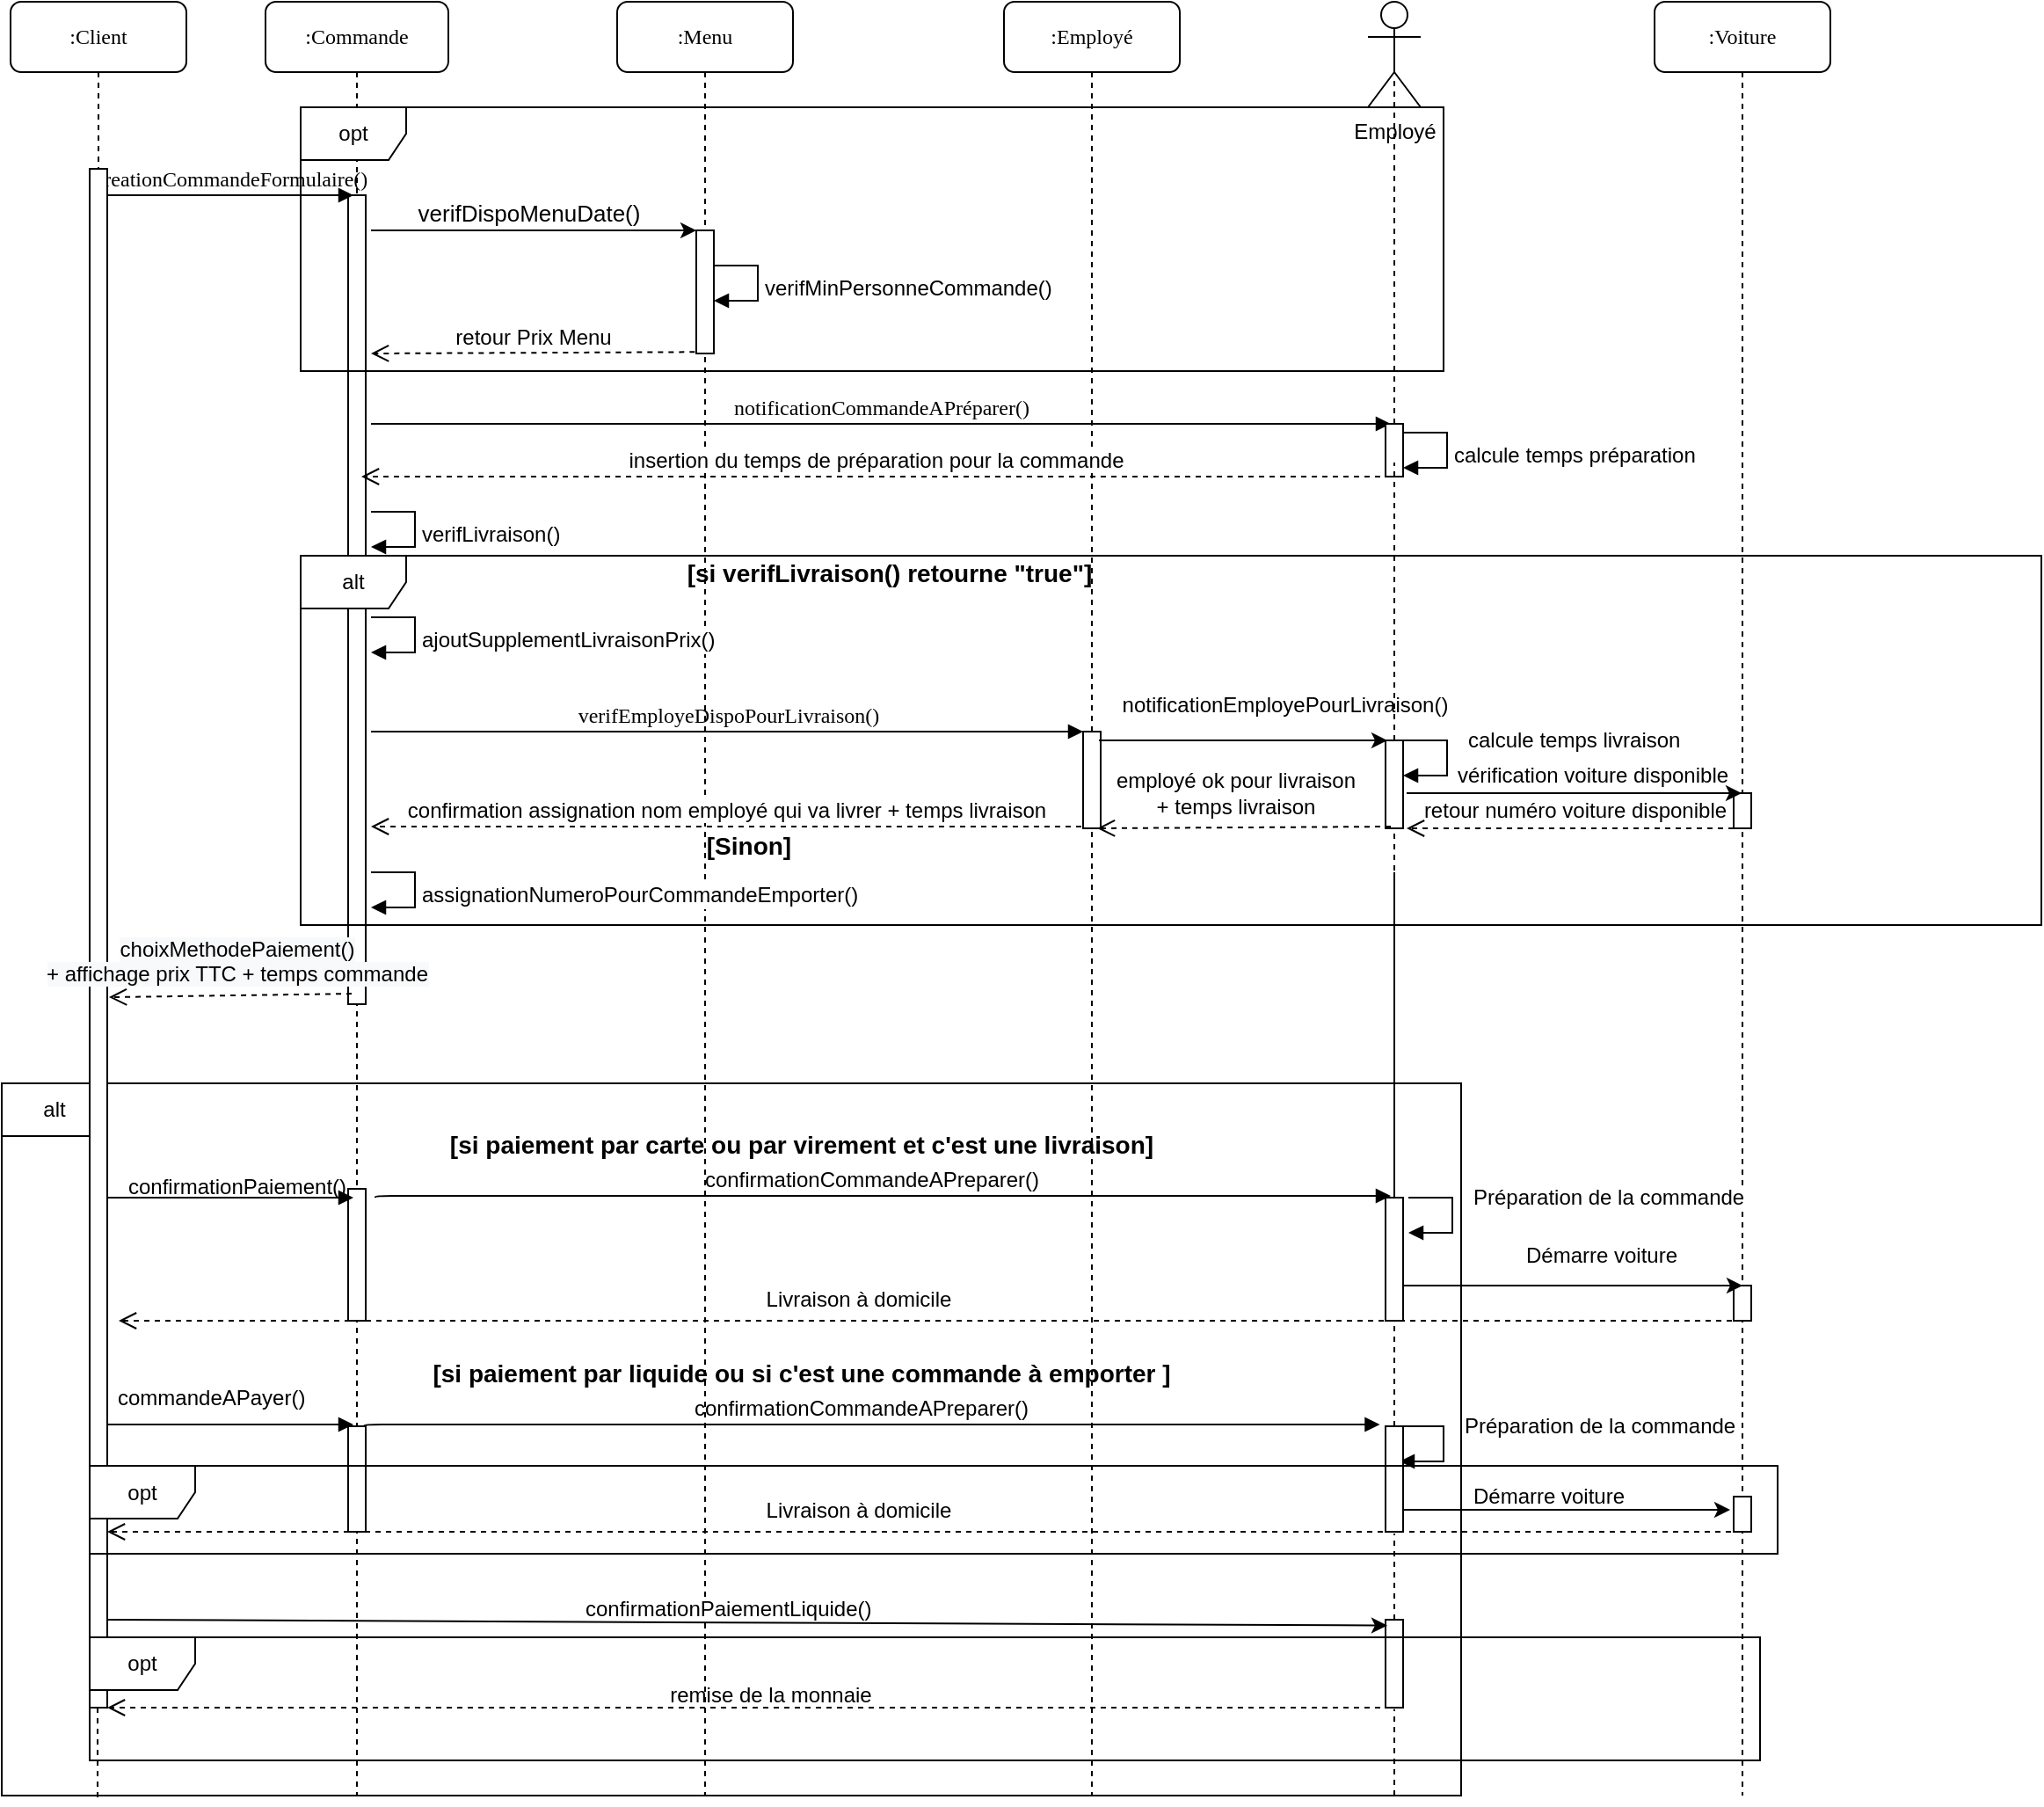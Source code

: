 <mxfile version="14.4.9" type="github">
  <diagram name="Page-1" id="13e1069c-82ec-6db2-03f1-153e76fe0fe0">
    <mxGraphModel dx="981" dy="526" grid="1" gridSize="10" guides="1" tooltips="1" connect="1" arrows="1" fold="1" page="1" pageScale="1" pageWidth="827" pageHeight="1169" background="#ffffff" math="0" shadow="0">
      <root>
        <mxCell id="0" />
        <mxCell id="1" parent="0" />
        <mxCell id="tNndhrwOQ5jODoIzb9KM-20" value="" style="endArrow=none;dashed=1;html=1;exitX=0.486;exitY=0.999;exitDx=0;exitDy=0;exitPerimeter=0;" parent="1" edge="1">
          <mxGeometry width="50" height="50" relative="1" as="geometry">
            <mxPoint x="74.86" y="899.795" as="sourcePoint" />
            <mxPoint x="74.31" y="990" as="targetPoint" />
          </mxGeometry>
        </mxCell>
        <mxCell id="tNndhrwOQ5jODoIzb9KM-23" value=":Client" style="shape=umlLifeline;perimeter=lifelinePerimeter;whiteSpace=wrap;html=1;container=1;collapsible=0;recursiveResize=0;outlineConnect=0;rounded=1;shadow=0;comic=0;labelBackgroundColor=none;strokeWidth=1;fontFamily=Verdana;fontSize=12;align=center;" parent="1" vertex="1">
          <mxGeometry x="25" y="70" width="100" height="690" as="geometry" />
        </mxCell>
        <mxCell id="tNndhrwOQ5jODoIzb9KM-24" value="" style="html=1;points=[];perimeter=orthogonalPerimeter;" parent="tNndhrwOQ5jODoIzb9KM-23" vertex="1">
          <mxGeometry x="45" y="450" width="10" height="20" as="geometry" />
        </mxCell>
        <mxCell id="_CNvDfxLPx1KFOB0ygyv-52" value="alt" style="shape=umlFrame;whiteSpace=wrap;html=1;" parent="1" vertex="1">
          <mxGeometry x="20" y="685" width="830" height="405" as="geometry" />
        </mxCell>
        <mxCell id="_CNvDfxLPx1KFOB0ygyv-53" value="&lt;span style=&quot;font-size: 14px&quot;&gt;&lt;b&gt;[si paiement par carte ou par virement et c&#39;est une livraison]&lt;/b&gt;&lt;/span&gt;" style="text;html=1;strokeColor=none;fillColor=none;align=center;verticalAlign=middle;whiteSpace=wrap;rounded=0;" parent="1" vertex="1">
          <mxGeometry x="220" y="710" width="510" height="20" as="geometry" />
        </mxCell>
        <mxCell id="7baba1c4bc27f4b0-2" value=":Commande" style="shape=umlLifeline;perimeter=lifelinePerimeter;whiteSpace=wrap;html=1;container=1;collapsible=0;recursiveResize=0;outlineConnect=0;rounded=1;shadow=0;comic=0;labelBackgroundColor=none;strokeWidth=1;fontFamily=Verdana;fontSize=12;align=center;" parent="1" vertex="1">
          <mxGeometry x="170" y="70" width="104" height="1020" as="geometry" />
        </mxCell>
        <mxCell id="tXjSpjRW7CRqGUorNea_-64" value="" style="html=1;points=[];perimeter=orthogonalPerimeter;rounded=0;shadow=0;comic=0;labelBackgroundColor=none;strokeWidth=1;fontFamily=Verdana;fontSize=12;align=center;" parent="7baba1c4bc27f4b0-2" vertex="1">
          <mxGeometry x="47" y="110" width="10" height="460" as="geometry" />
        </mxCell>
        <mxCell id="tNndhrwOQ5jODoIzb9KM-62" value="" style="html=1;points=[];perimeter=orthogonalPerimeter;" parent="7baba1c4bc27f4b0-2" vertex="1">
          <mxGeometry x="47" y="810" width="10" height="60" as="geometry" />
        </mxCell>
        <mxCell id="7baba1c4bc27f4b0-3" value=":Menu" style="shape=umlLifeline;perimeter=lifelinePerimeter;whiteSpace=wrap;html=1;container=1;collapsible=0;recursiveResize=0;outlineConnect=0;rounded=1;shadow=0;comic=0;labelBackgroundColor=none;strokeWidth=1;fontFamily=Verdana;fontSize=12;align=center;" parent="1" vertex="1">
          <mxGeometry x="370" y="70" width="100" height="1020" as="geometry" />
        </mxCell>
        <mxCell id="7baba1c4bc27f4b0-13" value="" style="html=1;points=[];perimeter=orthogonalPerimeter;rounded=0;shadow=0;comic=0;labelBackgroundColor=none;strokeWidth=1;fontFamily=Verdana;fontSize=12;align=center;" parent="7baba1c4bc27f4b0-3" vertex="1">
          <mxGeometry x="45" y="130" width="10" height="70" as="geometry" />
        </mxCell>
        <mxCell id="tXjSpjRW7CRqGUorNea_-12" value="creationCommandeFormulaire()" style="html=1;verticalAlign=bottom;endArrow=block;labelBackgroundColor=none;fontFamily=Verdana;fontSize=12;edgeStyle=elbowEdgeStyle;elbow=vertical;" parent="1" edge="1">
          <mxGeometry relative="1" as="geometry">
            <mxPoint x="80" y="180" as="sourcePoint" />
            <mxPoint x="220" y="180" as="targetPoint" />
          </mxGeometry>
        </mxCell>
        <mxCell id="tXjSpjRW7CRqGUorNea_-13" value="" style="html=1;points=[];perimeter=orthogonalPerimeter;rounded=0;shadow=0;comic=0;labelBackgroundColor=none;strokeWidth=1;fontFamily=Verdana;fontSize=12;align=center;" parent="1" vertex="1">
          <mxGeometry x="70" y="165" width="10" height="875" as="geometry" />
        </mxCell>
        <mxCell id="tXjSpjRW7CRqGUorNea_-69" value="" style="endArrow=classic;html=1;fontSize=13;exitX=1.1;exitY=0;exitDx=0;exitDy=0;exitPerimeter=0;" parent="1" target="7baba1c4bc27f4b0-13" edge="1">
          <mxGeometry width="50" height="50" relative="1" as="geometry">
            <mxPoint x="230" y="200" as="sourcePoint" />
            <mxPoint x="384" y="200" as="targetPoint" />
          </mxGeometry>
        </mxCell>
        <mxCell id="tXjSpjRW7CRqGUorNea_-78" value="verifDispoMenuDate()" style="text;html=1;strokeColor=none;fillColor=none;align=center;verticalAlign=middle;whiteSpace=wrap;rounded=0;fontSize=13;" parent="1" vertex="1">
          <mxGeometry x="300" y="180" width="40" height="20" as="geometry" />
        </mxCell>
        <mxCell id="tXjSpjRW7CRqGUorNea_-83" value="verifMinPersonneCommande()" style="edgeStyle=orthogonalEdgeStyle;html=1;align=left;spacingLeft=2;endArrow=block;rounded=0;entryX=1;entryY=0;fontSize=12;" parent="1" edge="1">
          <mxGeometry x="0.067" relative="1" as="geometry">
            <mxPoint x="425" y="220" as="sourcePoint" />
            <Array as="points">
              <mxPoint x="450" y="220" />
            </Array>
            <mxPoint x="425" y="240" as="targetPoint" />
            <mxPoint as="offset" />
          </mxGeometry>
        </mxCell>
        <mxCell id="tXjSpjRW7CRqGUorNea_-86" value="retour Prix Menu" style="html=1;verticalAlign=bottom;endArrow=open;dashed=1;endSize=8;fontSize=12;exitX=-0.083;exitY=0.988;exitDx=0;exitDy=0;exitPerimeter=0;" parent="1" source="7baba1c4bc27f4b0-13" edge="1">
          <mxGeometry relative="1" as="geometry">
            <mxPoint x="650" y="330" as="sourcePoint" />
            <mxPoint x="230" y="270" as="targetPoint" />
          </mxGeometry>
        </mxCell>
        <mxCell id="tXjSpjRW7CRqGUorNea_-90" value="alt" style="shape=umlFrame;whiteSpace=wrap;html=1;" parent="1" vertex="1">
          <mxGeometry x="190" y="385" width="990" height="210" as="geometry" />
        </mxCell>
        <mxCell id="_CNvDfxLPx1KFOB0ygyv-1" value="&lt;span style=&quot;font-size: 14px&quot;&gt;&lt;b&gt;[si verifLivraison() retourne &quot;true&quot;]&lt;/b&gt;&lt;/span&gt;" style="text;html=1;strokeColor=none;fillColor=none;align=center;verticalAlign=middle;whiteSpace=wrap;rounded=0;" parent="1" vertex="1">
          <mxGeometry x="270" y="385" width="510" height="20" as="geometry" />
        </mxCell>
        <mxCell id="_CNvDfxLPx1KFOB0ygyv-3" value="ajoutSupplementLivraisonPrix()" style="edgeStyle=orthogonalEdgeStyle;html=1;align=left;spacingLeft=2;endArrow=block;rounded=0;entryX=1;entryY=0;fontSize=12;" parent="1" edge="1">
          <mxGeometry x="0.067" relative="1" as="geometry">
            <mxPoint x="230" y="420" as="sourcePoint" />
            <Array as="points">
              <mxPoint x="255" y="420" />
            </Array>
            <mxPoint x="230" y="440" as="targetPoint" />
            <mxPoint as="offset" />
          </mxGeometry>
        </mxCell>
        <mxCell id="_CNvDfxLPx1KFOB0ygyv-4" value="&lt;span style=&quot;font-size: 14px&quot;&gt;&lt;b&gt;[Sinon]&lt;/b&gt;&lt;/span&gt;" style="text;html=1;strokeColor=none;fillColor=none;align=center;verticalAlign=middle;whiteSpace=wrap;rounded=0;" parent="1" vertex="1">
          <mxGeometry x="230" y="540" width="430" height="20" as="geometry" />
        </mxCell>
        <mxCell id="_CNvDfxLPx1KFOB0ygyv-5" value=":Employé" style="shape=umlLifeline;perimeter=lifelinePerimeter;whiteSpace=wrap;html=1;container=1;collapsible=0;recursiveResize=0;outlineConnect=0;rounded=1;shadow=0;comic=0;labelBackgroundColor=none;strokeWidth=1;fontFamily=Verdana;fontSize=12;align=center;" parent="1" vertex="1">
          <mxGeometry x="590" y="70" width="100" height="1020" as="geometry" />
        </mxCell>
        <mxCell id="_CNvDfxLPx1KFOB0ygyv-8" value="" style="html=1;points=[];perimeter=orthogonalPerimeter;" parent="_CNvDfxLPx1KFOB0ygyv-5" vertex="1">
          <mxGeometry x="45" y="415" width="10" height="55" as="geometry" />
        </mxCell>
        <mxCell id="_CNvDfxLPx1KFOB0ygyv-6" value="verifEmployeDispoPourLivraison()" style="html=1;verticalAlign=bottom;endArrow=block;labelBackgroundColor=none;fontFamily=Verdana;fontSize=12;edgeStyle=elbowEdgeStyle;elbow=vertical;entryX=0;entryY=0;entryDx=0;entryDy=0;entryPerimeter=0;" parent="1" target="_CNvDfxLPx1KFOB0ygyv-8" edge="1">
          <mxGeometry relative="1" as="geometry">
            <mxPoint x="230" y="485" as="sourcePoint" />
            <mxPoint x="370" y="485" as="targetPoint" />
          </mxGeometry>
        </mxCell>
        <mxCell id="_CNvDfxLPx1KFOB0ygyv-9" value="verifLivraison()" style="edgeStyle=orthogonalEdgeStyle;html=1;align=left;spacingLeft=2;endArrow=block;rounded=0;entryX=1;entryY=0;fontSize=12;" parent="1" edge="1">
          <mxGeometry x="0.067" relative="1" as="geometry">
            <mxPoint x="230" y="360" as="sourcePoint" />
            <Array as="points">
              <mxPoint x="255" y="360" />
            </Array>
            <mxPoint x="230" y="380" as="targetPoint" />
            <mxPoint as="offset" />
          </mxGeometry>
        </mxCell>
        <mxCell id="_CNvDfxLPx1KFOB0ygyv-10" value="confirmation assignation nom employé qui va livrer + temps livraison" style="html=1;verticalAlign=bottom;endArrow=open;dashed=1;endSize=8;fontSize=12;" parent="1" edge="1">
          <mxGeometry relative="1" as="geometry">
            <mxPoint x="634" y="539" as="sourcePoint" />
            <mxPoint x="230" y="539" as="targetPoint" />
          </mxGeometry>
        </mxCell>
        <mxCell id="_CNvDfxLPx1KFOB0ygyv-17" value="Employé" style="shape=umlActor;verticalLabelPosition=bottom;verticalAlign=top;html=1;" parent="1" vertex="1">
          <mxGeometry x="797" y="70" width="30" height="60" as="geometry" />
        </mxCell>
        <mxCell id="_CNvDfxLPx1KFOB0ygyv-18" value="" style="endArrow=none;dashed=1;html=1;entryX=0.5;entryY=0.733;entryDx=0;entryDy=0;entryPerimeter=0;" parent="1" source="_CNvDfxLPx1KFOB0ygyv-42" target="_CNvDfxLPx1KFOB0ygyv-17" edge="1">
          <mxGeometry width="50" height="50" relative="1" as="geometry">
            <mxPoint x="812" y="760" as="sourcePoint" />
            <mxPoint x="750" y="360" as="targetPoint" />
          </mxGeometry>
        </mxCell>
        <mxCell id="_CNvDfxLPx1KFOB0ygyv-19" value="" style="endArrow=classic;html=1;entryX=0.1;entryY=0;entryDx=0;entryDy=0;entryPerimeter=0;" parent="1" target="_CNvDfxLPx1KFOB0ygyv-20" edge="1">
          <mxGeometry width="50" height="50" relative="1" as="geometry">
            <mxPoint x="644" y="490" as="sourcePoint" />
            <mxPoint x="810" y="495" as="targetPoint" />
          </mxGeometry>
        </mxCell>
        <mxCell id="_CNvDfxLPx1KFOB0ygyv-20" value="" style="html=1;points=[];perimeter=orthogonalPerimeter;" parent="1" vertex="1">
          <mxGeometry x="807" y="490" width="10" height="50" as="geometry" />
        </mxCell>
        <mxCell id="_CNvDfxLPx1KFOB0ygyv-21" value="" style="endArrow=none;dashed=1;html=1;" parent="1" source="tNndhrwOQ5jODoIzb9KM-42" target="_CNvDfxLPx1KFOB0ygyv-20" edge="1">
          <mxGeometry width="50" height="50" relative="1" as="geometry">
            <mxPoint x="812" y="980" as="sourcePoint" />
            <mxPoint x="812" y="520" as="targetPoint" />
            <Array as="points" />
          </mxGeometry>
        </mxCell>
        <mxCell id="_CNvDfxLPx1KFOB0ygyv-22" value="" style="html=1;verticalAlign=bottom;endArrow=open;dashed=1;endSize=8;fontSize=12;exitX=-0.083;exitY=0.988;exitDx=0;exitDy=0;exitPerimeter=0;" parent="1" edge="1">
          <mxGeometry relative="1" as="geometry">
            <mxPoint x="810" y="539.0" as="sourcePoint" />
            <mxPoint x="643" y="540" as="targetPoint" />
          </mxGeometry>
        </mxCell>
        <mxCell id="_CNvDfxLPx1KFOB0ygyv-24" value="notificationEmployePourLivraison()" style="text;html=1;strokeColor=none;fillColor=none;align=center;verticalAlign=middle;whiteSpace=wrap;rounded=0;" parent="1" vertex="1">
          <mxGeometry x="690" y="460" width="120" height="20" as="geometry" />
        </mxCell>
        <mxCell id="_CNvDfxLPx1KFOB0ygyv-33" value="calcule temps préparation" style="edgeStyle=orthogonalEdgeStyle;html=1;align=left;spacingLeft=2;endArrow=block;rounded=0;entryX=1;entryY=0;fontSize=12;" parent="1" edge="1">
          <mxGeometry x="0.067" relative="1" as="geometry">
            <mxPoint x="817" y="315" as="sourcePoint" />
            <Array as="points">
              <mxPoint x="842" y="315" />
            </Array>
            <mxPoint x="817" y="335" as="targetPoint" />
            <mxPoint as="offset" />
          </mxGeometry>
        </mxCell>
        <mxCell id="_CNvDfxLPx1KFOB0ygyv-35" value="employé ok pour livraison&lt;br&gt;+ temps livraison" style="text;html=1;strokeColor=none;fillColor=none;align=center;verticalAlign=middle;whiteSpace=wrap;rounded=0;" parent="1" vertex="1">
          <mxGeometry x="647" y="510" width="150" height="20" as="geometry" />
        </mxCell>
        <mxCell id="_CNvDfxLPx1KFOB0ygyv-37" value="assignationNumeroPourCommandeEmporter()" style="edgeStyle=orthogonalEdgeStyle;html=1;align=left;spacingLeft=2;endArrow=block;rounded=0;entryX=1;entryY=0;fontSize=12;" parent="1" edge="1">
          <mxGeometry x="0.067" relative="1" as="geometry">
            <mxPoint x="230" y="565" as="sourcePoint" />
            <Array as="points">
              <mxPoint x="255" y="565" />
            </Array>
            <mxPoint x="230" y="585" as="targetPoint" />
            <mxPoint as="offset" />
          </mxGeometry>
        </mxCell>
        <mxCell id="_CNvDfxLPx1KFOB0ygyv-39" value="notificationCommandeAPréparer()" style="html=1;verticalAlign=bottom;endArrow=block;labelBackgroundColor=none;fontFamily=Verdana;fontSize=12;edgeStyle=elbowEdgeStyle;elbow=vertical;" parent="1" edge="1">
          <mxGeometry relative="1" as="geometry">
            <mxPoint x="230" y="310" as="sourcePoint" />
            <mxPoint x="810" y="310" as="targetPoint" />
          </mxGeometry>
        </mxCell>
        <mxCell id="_CNvDfxLPx1KFOB0ygyv-41" value="insertion du temps de préparation pour la commande" style="html=1;verticalAlign=bottom;endArrow=open;dashed=1;endSize=8;fontSize=12;exitX=-0.083;exitY=0.988;exitDx=0;exitDy=0;exitPerimeter=0;" parent="1" edge="1">
          <mxGeometry relative="1" as="geometry">
            <mxPoint x="810" y="340" as="sourcePoint" />
            <mxPoint x="224.5" y="340" as="targetPoint" />
          </mxGeometry>
        </mxCell>
        <mxCell id="_CNvDfxLPx1KFOB0ygyv-42" value="" style="html=1;points=[];perimeter=orthogonalPerimeter;rounded=0;shadow=0;comic=0;labelBackgroundColor=none;strokeWidth=1;fontFamily=Verdana;fontSize=12;align=center;" parent="1" vertex="1">
          <mxGeometry x="807" y="310" width="10" height="30" as="geometry" />
        </mxCell>
        <mxCell id="_CNvDfxLPx1KFOB0ygyv-43" value="" style="endArrow=none;dashed=1;html=1;entryX=0.5;entryY=0.733;entryDx=0;entryDy=0;entryPerimeter=0;" parent="1" source="_CNvDfxLPx1KFOB0ygyv-20" target="_CNvDfxLPx1KFOB0ygyv-42" edge="1">
          <mxGeometry width="50" height="50" relative="1" as="geometry">
            <mxPoint x="812" y="495" as="sourcePoint" />
            <mxPoint x="812" y="113.98" as="targetPoint" />
          </mxGeometry>
        </mxCell>
        <mxCell id="_CNvDfxLPx1KFOB0ygyv-44" value="calcule temps livraison" style="edgeStyle=orthogonalEdgeStyle;html=1;align=left;spacingLeft=2;endArrow=block;rounded=0;entryX=1;entryY=0;fontSize=12;" parent="1" edge="1">
          <mxGeometry x="-0.286" y="8" relative="1" as="geometry">
            <mxPoint x="817" y="490" as="sourcePoint" />
            <Array as="points">
              <mxPoint x="842" y="490" />
            </Array>
            <mxPoint x="817" y="510" as="targetPoint" />
            <mxPoint as="offset" />
          </mxGeometry>
        </mxCell>
        <mxCell id="tXjSpjRW7CRqGUorNea_-42" value="opt" style="shape=umlFrame;whiteSpace=wrap;html=1;" parent="1" vertex="1">
          <mxGeometry x="190" y="130" width="650" height="150" as="geometry" />
        </mxCell>
        <mxCell id="_CNvDfxLPx1KFOB0ygyv-58" value="&lt;span style=&quot;font-size: 14px&quot;&gt;&lt;b&gt;[si paiement par liquide ou si c&#39;est une commande à emporter ]&lt;/b&gt;&lt;/span&gt;" style="text;html=1;strokeColor=none;fillColor=none;align=center;verticalAlign=middle;whiteSpace=wrap;rounded=0;" parent="1" vertex="1">
          <mxGeometry x="220" y="840" width="510" height="20" as="geometry" />
        </mxCell>
        <mxCell id="tNndhrwOQ5jODoIzb9KM-1" value=":Voiture" style="shape=umlLifeline;perimeter=lifelinePerimeter;whiteSpace=wrap;html=1;container=1;collapsible=0;recursiveResize=0;outlineConnect=0;rounded=1;shadow=0;comic=0;labelBackgroundColor=none;strokeWidth=1;fontFamily=Verdana;fontSize=12;align=center;" parent="1" vertex="1">
          <mxGeometry x="960" y="70" width="100" height="1020" as="geometry" />
        </mxCell>
        <mxCell id="tNndhrwOQ5jODoIzb9KM-2" value="" style="html=1;points=[];perimeter=orthogonalPerimeter;" parent="tNndhrwOQ5jODoIzb9KM-1" vertex="1">
          <mxGeometry x="45" y="450" width="10" height="20" as="geometry" />
        </mxCell>
        <mxCell id="tNndhrwOQ5jODoIzb9KM-59" value="" style="html=1;points=[];perimeter=orthogonalPerimeter;" parent="tNndhrwOQ5jODoIzb9KM-1" vertex="1">
          <mxGeometry x="45" y="730" width="10" height="20" as="geometry" />
        </mxCell>
        <mxCell id="tNndhrwOQ5jODoIzb9KM-68" value="" style="html=1;points=[];perimeter=orthogonalPerimeter;" parent="tNndhrwOQ5jODoIzb9KM-1" vertex="1">
          <mxGeometry x="45" y="850" width="10" height="20" as="geometry" />
        </mxCell>
        <mxCell id="tNndhrwOQ5jODoIzb9KM-3" value="" style="endArrow=classic;html=1;" parent="1" target="tNndhrwOQ5jODoIzb9KM-1" edge="1">
          <mxGeometry width="50" height="50" relative="1" as="geometry">
            <mxPoint x="819" y="520" as="sourcePoint" />
            <mxPoint x="750" y="370" as="targetPoint" />
          </mxGeometry>
        </mxCell>
        <mxCell id="tNndhrwOQ5jODoIzb9KM-4" value="vérification voiture disponible" style="text;html=1;strokeColor=none;fillColor=none;align=center;verticalAlign=middle;whiteSpace=wrap;rounded=0;" parent="1" vertex="1">
          <mxGeometry x="840" y="500" width="170" height="20" as="geometry" />
        </mxCell>
        <mxCell id="tNndhrwOQ5jODoIzb9KM-5" value="" style="html=1;verticalAlign=bottom;endArrow=open;dashed=1;endSize=8;fontSize=12;exitX=0;exitY=1;exitDx=0;exitDy=0;exitPerimeter=0;entryX=1.2;entryY=1;entryDx=0;entryDy=0;entryPerimeter=0;" parent="1" source="tNndhrwOQ5jODoIzb9KM-2" target="_CNvDfxLPx1KFOB0ygyv-20" edge="1">
          <mxGeometry relative="1" as="geometry">
            <mxPoint x="820" y="549" as="sourcePoint" />
            <mxPoint x="653" y="550" as="targetPoint" />
          </mxGeometry>
        </mxCell>
        <mxCell id="tNndhrwOQ5jODoIzb9KM-6" value="retour numéro voiture disponible" style="text;html=1;strokeColor=none;fillColor=none;align=center;verticalAlign=middle;whiteSpace=wrap;rounded=0;" parent="1" vertex="1">
          <mxGeometry x="820" y="520" width="190" height="20" as="geometry" />
        </mxCell>
        <mxCell id="_CNvDfxLPx1KFOB0ygyv-60" value="&lt;font face=&quot;helvetica&quot;&gt;&lt;span style=&quot;background-color: rgb(255 , 255 , 255)&quot;&gt;confirmationPaiement()&lt;/span&gt;&lt;/font&gt;" style="text;whiteSpace=wrap;html=1;" parent="1" vertex="1">
          <mxGeometry x="90" y="730" width="190" height="20" as="geometry" />
        </mxCell>
        <mxCell id="tNndhrwOQ5jODoIzb9KM-13" value="" style="endArrow=none;dashed=1;html=1;" parent="1" edge="1">
          <mxGeometry width="50" height="50" relative="1" as="geometry">
            <mxPoint x="80" y="910" as="sourcePoint" />
            <mxPoint x="80" y="910" as="targetPoint" />
          </mxGeometry>
        </mxCell>
        <mxCell id="tNndhrwOQ5jODoIzb9KM-19" value="" style="html=1;verticalAlign=bottom;endArrow=open;dashed=1;endSize=8;fontSize=12;exitX=0.993;exitY=0.613;exitDx=0;exitDy=0;exitPerimeter=0;entryX=0.007;entryY=0.638;entryDx=0;entryDy=0;entryPerimeter=0;" parent="1" edge="1">
          <mxGeometry relative="1" as="geometry">
            <mxPoint x="219.02" y="634.04" as="sourcePoint" />
            <mxPoint x="80.98" y="636.04" as="targetPoint" />
          </mxGeometry>
        </mxCell>
        <mxCell id="tNndhrwOQ5jODoIzb9KM-27" value="" style="html=1;verticalAlign=bottom;endArrow=block;labelBackgroundColor=none;fontFamily=Verdana;fontSize=12;edgeStyle=elbowEdgeStyle;elbow=vertical;" parent="1" edge="1">
          <mxGeometry relative="1" as="geometry">
            <mxPoint x="80" y="879" as="sourcePoint" />
            <mxPoint x="220" y="879" as="targetPoint" />
          </mxGeometry>
        </mxCell>
        <mxCell id="tNndhrwOQ5jODoIzb9KM-33" value="&lt;font face=&quot;helvetica&quot;&gt;&lt;span style=&quot;background-color: rgb(255 , 255 , 255)&quot;&gt;commandeAPayer()&lt;/span&gt;&lt;/font&gt;" style="text;whiteSpace=wrap;html=1;" parent="1" vertex="1">
          <mxGeometry x="84" y="850" width="190" height="20" as="geometry" />
        </mxCell>
        <mxCell id="tNndhrwOQ5jODoIzb9KM-36" value="" style="html=1;points=[];perimeter=orthogonalPerimeter;" parent="1" vertex="1">
          <mxGeometry x="217" y="745" width="10" height="75" as="geometry" />
        </mxCell>
        <mxCell id="tNndhrwOQ5jODoIzb9KM-37" value="" style="html=1;verticalAlign=bottom;endArrow=block;labelBackgroundColor=none;fontFamily=Verdana;fontSize=12;edgeStyle=elbowEdgeStyle;elbow=vertical;" parent="1" edge="1">
          <mxGeometry relative="1" as="geometry">
            <mxPoint x="80" y="750" as="sourcePoint" />
            <mxPoint x="220" y="750" as="targetPoint" />
          </mxGeometry>
        </mxCell>
        <mxCell id="tNndhrwOQ5jODoIzb9KM-44" value="" style="endArrow=none;dashed=1;html=1;" parent="1" source="tNndhrwOQ5jODoIzb9KM-66" target="tNndhrwOQ5jODoIzb9KM-42" edge="1">
          <mxGeometry width="50" height="50" relative="1" as="geometry">
            <mxPoint x="812" y="970" as="sourcePoint" />
            <mxPoint x="812" y="540" as="targetPoint" />
            <Array as="points">
              <mxPoint x="812" y="560" />
            </Array>
          </mxGeometry>
        </mxCell>
        <mxCell id="tNndhrwOQ5jODoIzb9KM-45" value="" style="html=1;verticalAlign=bottom;endArrow=block;labelBackgroundColor=none;fontFamily=Verdana;fontSize=12;edgeStyle=elbowEdgeStyle;elbow=vertical;exitX=0.75;exitY=1;exitDx=0;exitDy=0;entryX=0.3;entryY=-0.018;entryDx=0;entryDy=0;entryPerimeter=0;" parent="1" source="_CNvDfxLPx1KFOB0ygyv-60" target="tNndhrwOQ5jODoIzb9KM-42" edge="1">
          <mxGeometry relative="1" as="geometry">
            <mxPoint x="240" y="750" as="sourcePoint" />
            <mxPoint x="770" y="749" as="targetPoint" />
            <Array as="points">
              <mxPoint x="700" y="749" />
            </Array>
          </mxGeometry>
        </mxCell>
        <mxCell id="tNndhrwOQ5jODoIzb9KM-42" value="" style="html=1;points=[];perimeter=orthogonalPerimeter;" parent="1" vertex="1">
          <mxGeometry x="807" y="750" width="10" height="70" as="geometry" />
        </mxCell>
        <mxCell id="tNndhrwOQ5jODoIzb9KM-47" value="confirmationCommandeAPreparer()" style="text;html=1;strokeColor=none;fillColor=none;align=center;verticalAlign=middle;whiteSpace=wrap;rounded=0;" parent="1" vertex="1">
          <mxGeometry x="410" y="730" width="210" height="20" as="geometry" />
        </mxCell>
        <mxCell id="tNndhrwOQ5jODoIzb9KM-48" value="&lt;span style=&quot;color: rgb(0, 0, 0); font-family: helvetica; font-size: 12px; font-style: normal; font-weight: 400; letter-spacing: normal; text-indent: 0px; text-transform: none; word-spacing: 0px; background-color: rgb(248, 249, 250); display: inline; float: none;&quot;&gt;choixMethodePaiement()&lt;/span&gt;&lt;br style=&quot;color: rgb(0, 0, 0); font-family: helvetica; font-size: 12px; font-style: normal; font-weight: 400; letter-spacing: normal; text-indent: 0px; text-transform: none; word-spacing: 0px; background-color: rgb(248, 249, 250);&quot;&gt;&lt;span style=&quot;color: rgb(0, 0, 0); font-family: helvetica; font-size: 12px; font-style: normal; font-weight: 400; letter-spacing: normal; text-indent: 0px; text-transform: none; word-spacing: 0px; background-color: rgb(248, 249, 250); display: inline; float: none;&quot;&gt;+ affichage prix TTC + temps commande&lt;/span&gt;" style="text;whiteSpace=wrap;html=1;align=center;" parent="1" vertex="1">
          <mxGeometry x="34" y="595" width="240" height="40" as="geometry" />
        </mxCell>
        <mxCell id="tNndhrwOQ5jODoIzb9KM-49" value="Préparation de la commande" style="edgeStyle=orthogonalEdgeStyle;html=1;align=left;spacingLeft=2;endArrow=block;rounded=0;entryX=1;entryY=0;fontSize=12;" parent="1" edge="1">
          <mxGeometry x="-0.286" y="8" relative="1" as="geometry">
            <mxPoint x="820" y="750" as="sourcePoint" />
            <Array as="points">
              <mxPoint x="845" y="750" />
            </Array>
            <mxPoint x="820" y="770" as="targetPoint" />
            <mxPoint as="offset" />
          </mxGeometry>
        </mxCell>
        <mxCell id="tNndhrwOQ5jODoIzb9KM-53" value="" style="endArrow=classic;html=1;" parent="1" edge="1">
          <mxGeometry width="50" height="50" relative="1" as="geometry">
            <mxPoint x="817" y="800" as="sourcePoint" />
            <mxPoint x="1010" y="800" as="targetPoint" />
          </mxGeometry>
        </mxCell>
        <mxCell id="tNndhrwOQ5jODoIzb9KM-58" value="Démarre voiture" style="text;html=1;strokeColor=none;fillColor=none;align=center;verticalAlign=middle;whiteSpace=wrap;rounded=0;" parent="1" vertex="1">
          <mxGeometry x="810" y="772.5" width="240" height="20" as="geometry" />
        </mxCell>
        <mxCell id="tNndhrwOQ5jODoIzb9KM-61" value="Livraison à domicile" style="text;html=1;strokeColor=none;fillColor=none;align=center;verticalAlign=middle;whiteSpace=wrap;rounded=0;" parent="1" vertex="1">
          <mxGeometry x="440" y="800" width="135" height="15" as="geometry" />
        </mxCell>
        <mxCell id="tNndhrwOQ5jODoIzb9KM-63" value="" style="html=1;verticalAlign=bottom;endArrow=open;dashed=1;endSize=8;fontSize=12;entryX=1.6;entryY=0.888;entryDx=0;entryDy=0;entryPerimeter=0;" parent="1" edge="1">
          <mxGeometry relative="1" as="geometry">
            <mxPoint x="1010" y="820.0" as="sourcePoint" />
            <mxPoint x="86.5" y="820.0" as="targetPoint" />
          </mxGeometry>
        </mxCell>
        <mxCell id="tNndhrwOQ5jODoIzb9KM-64" value="" style="html=1;verticalAlign=bottom;endArrow=block;labelBackgroundColor=none;fontFamily=Verdana;fontSize=12;edgeStyle=elbowEdgeStyle;elbow=vertical;exitX=0.75;exitY=1;exitDx=0;exitDy=0;entryX=0.3;entryY=-0.018;entryDx=0;entryDy=0;entryPerimeter=0;" parent="1" edge="1">
          <mxGeometry relative="1" as="geometry">
            <mxPoint x="226.25" y="880" as="sourcePoint" />
            <mxPoint x="803.75" y="878.74" as="targetPoint" />
            <Array as="points">
              <mxPoint x="693.75" y="879" />
            </Array>
          </mxGeometry>
        </mxCell>
        <mxCell id="tNndhrwOQ5jODoIzb9KM-65" value="confirmationCommandeAPreparer()" style="text;html=1;strokeColor=none;fillColor=none;align=center;verticalAlign=middle;whiteSpace=wrap;rounded=0;" parent="1" vertex="1">
          <mxGeometry x="403.75" y="860" width="210" height="20" as="geometry" />
        </mxCell>
        <mxCell id="tNndhrwOQ5jODoIzb9KM-67" value="Préparation de la commande" style="edgeStyle=orthogonalEdgeStyle;html=1;align=left;spacingLeft=2;endArrow=block;rounded=0;entryX=1;entryY=0;fontSize=12;" parent="1" edge="1">
          <mxGeometry x="-0.286" y="8" relative="1" as="geometry">
            <mxPoint x="815" y="880" as="sourcePoint" />
            <Array as="points">
              <mxPoint x="840" y="880" />
            </Array>
            <mxPoint x="815" y="900" as="targetPoint" />
            <mxPoint as="offset" />
          </mxGeometry>
        </mxCell>
        <mxCell id="tNndhrwOQ5jODoIzb9KM-70" value="" style="endArrow=classic;html=1;" parent="1" edge="1">
          <mxGeometry width="50" height="50" relative="1" as="geometry">
            <mxPoint x="810" y="927.5" as="sourcePoint" />
            <mxPoint x="1003" y="927.5" as="targetPoint" />
          </mxGeometry>
        </mxCell>
        <mxCell id="tNndhrwOQ5jODoIzb9KM-71" value="" style="html=1;verticalAlign=bottom;endArrow=open;dashed=1;endSize=8;fontSize=12;entryX=1.6;entryY=0.888;entryDx=0;entryDy=0;entryPerimeter=0;" parent="1" edge="1">
          <mxGeometry relative="1" as="geometry">
            <mxPoint x="1003.5" y="940" as="sourcePoint" />
            <mxPoint x="80" y="940" as="targetPoint" />
          </mxGeometry>
        </mxCell>
        <mxCell id="tNndhrwOQ5jODoIzb9KM-72" value="Livraison à domicile" style="text;html=1;strokeColor=none;fillColor=none;align=center;verticalAlign=middle;whiteSpace=wrap;rounded=0;" parent="1" vertex="1">
          <mxGeometry x="440" y="920" width="135" height="15" as="geometry" />
        </mxCell>
        <mxCell id="tNndhrwOQ5jODoIzb9KM-75" value="&lt;font face=&quot;helvetica&quot;&gt;&lt;span style=&quot;background-color: rgb(255 , 255 , 255)&quot;&gt;confirmationPaiementLiquide()&lt;/span&gt;&lt;/font&gt;" style="text;whiteSpace=wrap;html=1;" parent="1" vertex="1">
          <mxGeometry x="350" y="970" width="190" height="20" as="geometry" />
        </mxCell>
        <mxCell id="tNndhrwOQ5jODoIzb9KM-69" value="Démarre voiture" style="text;html=1;strokeColor=none;fillColor=none;align=center;verticalAlign=middle;whiteSpace=wrap;rounded=0;" parent="1" vertex="1">
          <mxGeometry x="780" y="910" width="240" height="20" as="geometry" />
        </mxCell>
        <mxCell id="tNndhrwOQ5jODoIzb9KM-66" value="" style="html=1;points=[];perimeter=orthogonalPerimeter;" parent="1" vertex="1">
          <mxGeometry x="807" y="880" width="10" height="60" as="geometry" />
        </mxCell>
        <mxCell id="tNndhrwOQ5jODoIzb9KM-79" value="" style="endArrow=none;dashed=1;html=1;entryX=0.5;entryY=1.017;entryDx=0;entryDy=0;entryPerimeter=0;" parent="1" source="tNndhrwOQ5jODoIzb9KM-85" target="tNndhrwOQ5jODoIzb9KM-66" edge="1">
          <mxGeometry width="50" height="50" relative="1" as="geometry">
            <mxPoint x="812" y="1090" as="sourcePoint" />
            <mxPoint x="810.99" y="1020" as="targetPoint" />
            <Array as="points" />
          </mxGeometry>
        </mxCell>
        <mxCell id="tNndhrwOQ5jODoIzb9KM-85" value="" style="html=1;points=[];perimeter=orthogonalPerimeter;" parent="1" vertex="1">
          <mxGeometry x="807" y="990" width="10" height="50" as="geometry" />
        </mxCell>
        <mxCell id="tNndhrwOQ5jODoIzb9KM-86" value="" style="endArrow=none;dashed=1;html=1;entryX=0.5;entryY=1.017;entryDx=0;entryDy=0;entryPerimeter=0;" parent="1" target="tNndhrwOQ5jODoIzb9KM-85" edge="1">
          <mxGeometry width="50" height="50" relative="1" as="geometry">
            <mxPoint x="812" y="1090" as="sourcePoint" />
            <mxPoint x="812" y="941.02" as="targetPoint" />
            <Array as="points" />
          </mxGeometry>
        </mxCell>
        <mxCell id="tNndhrwOQ5jODoIzb9KM-87" value="opt" style="shape=umlFrame;whiteSpace=wrap;html=1;" parent="1" vertex="1">
          <mxGeometry x="70" y="1000" width="950" height="70" as="geometry" />
        </mxCell>
        <mxCell id="tNndhrwOQ5jODoIzb9KM-89" value="" style="html=1;verticalAlign=bottom;endArrow=open;dashed=1;endSize=8;fontSize=12;entryX=1.6;entryY=0.888;entryDx=0;entryDy=0;entryPerimeter=0;" parent="1" edge="1">
          <mxGeometry relative="1" as="geometry">
            <mxPoint x="810" y="1040" as="sourcePoint" />
            <mxPoint x="80" y="1040" as="targetPoint" />
          </mxGeometry>
        </mxCell>
        <mxCell id="tNndhrwOQ5jODoIzb9KM-90" value="remise de la monnaie" style="text;html=1;strokeColor=none;fillColor=none;align=center;verticalAlign=middle;whiteSpace=wrap;rounded=0;" parent="1" vertex="1">
          <mxGeometry x="390" y="1025" width="135" height="15" as="geometry" />
        </mxCell>
        <mxCell id="tNndhrwOQ5jODoIzb9KM-91" value="" style="endArrow=none;dashed=1;html=1;" parent="1" edge="1">
          <mxGeometry width="50" height="50" relative="1" as="geometry">
            <mxPoint x="74.5" y="1040" as="sourcePoint" />
            <mxPoint x="74.5" y="1094" as="targetPoint" />
          </mxGeometry>
        </mxCell>
        <mxCell id="tNndhrwOQ5jODoIzb9KM-76" value="opt" style="shape=umlFrame;whiteSpace=wrap;html=1;" parent="1" vertex="1">
          <mxGeometry x="70" y="902.5" width="960" height="50" as="geometry" />
        </mxCell>
        <mxCell id="3Kx1hCJkpQ8_Dv2G_-po-1" value="" style="endArrow=classic;html=1;entryX=0.097;entryY=0.066;entryDx=0;entryDy=0;entryPerimeter=0;" edge="1" parent="1" target="tNndhrwOQ5jODoIzb9KM-85">
          <mxGeometry width="50" height="50" relative="1" as="geometry">
            <mxPoint x="80" y="990" as="sourcePoint" />
            <mxPoint x="560" y="940" as="targetPoint" />
          </mxGeometry>
        </mxCell>
      </root>
    </mxGraphModel>
  </diagram>
</mxfile>
